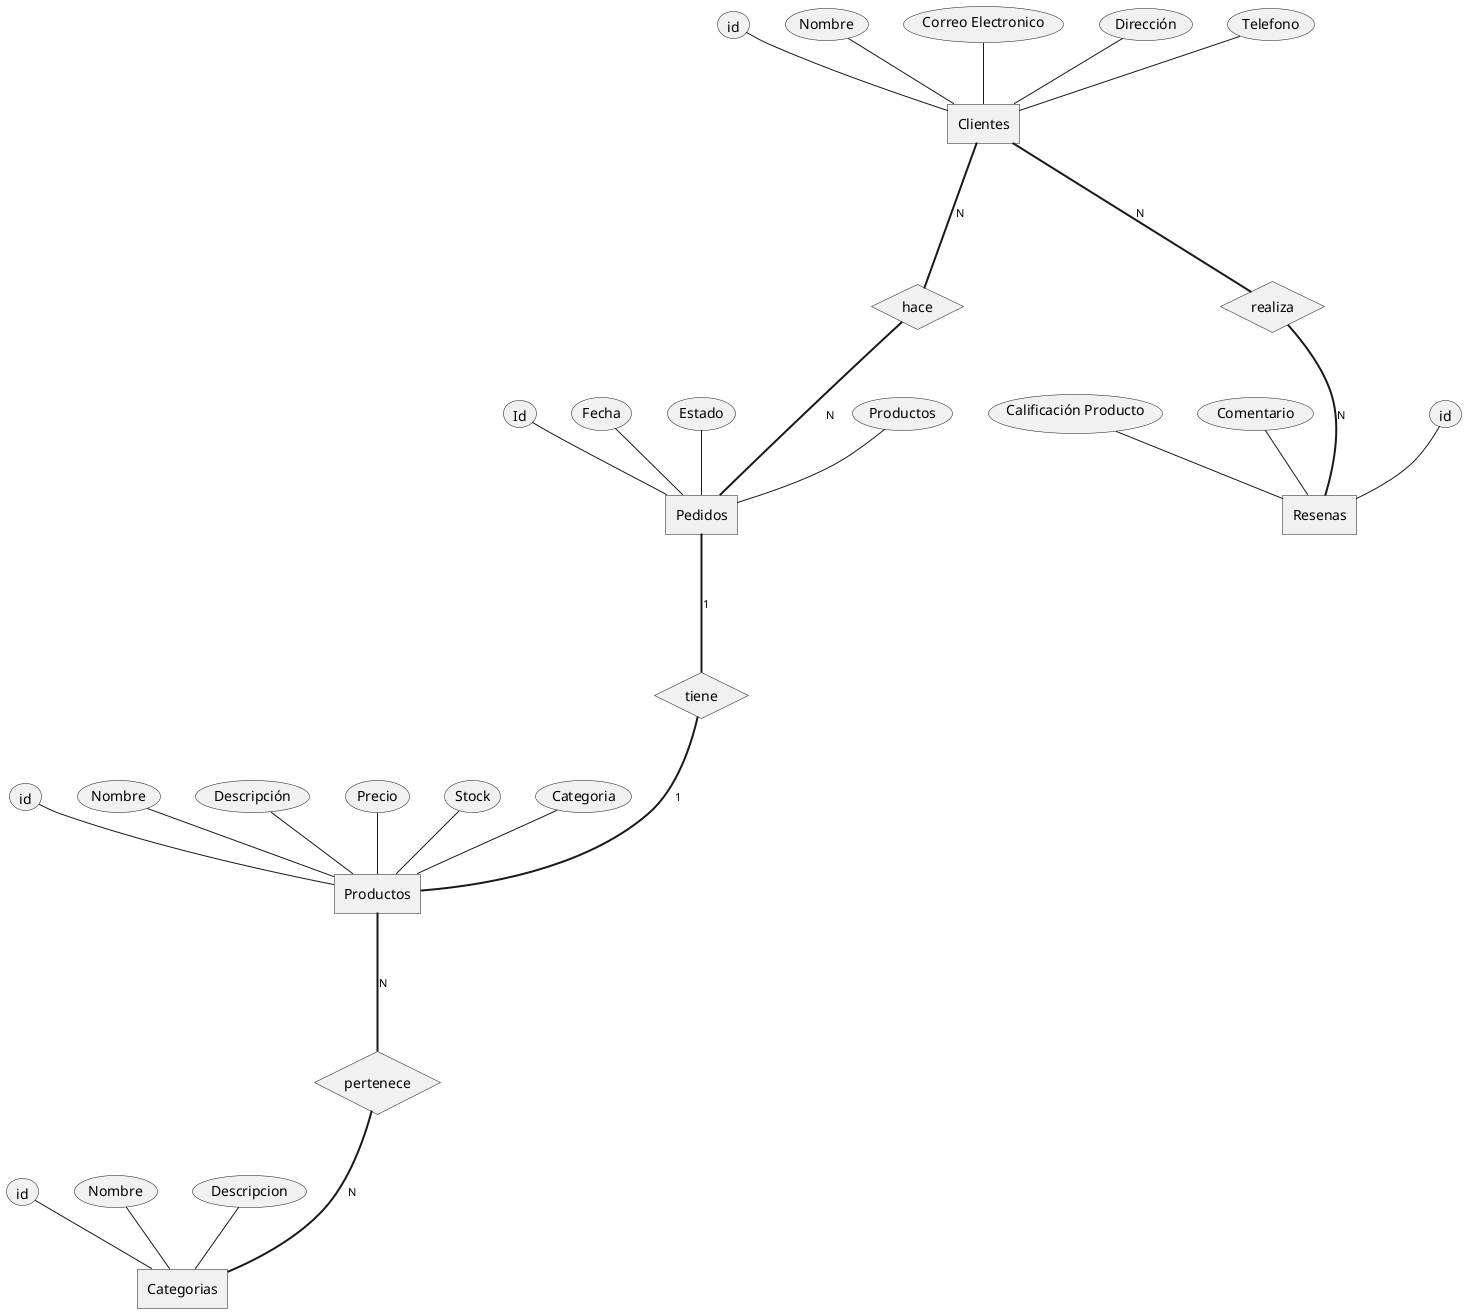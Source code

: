 @startchen

entity Productos {
  id
  Nombre
  Descripción
  Precio
  Stock
  Categoria
}

entity Clientes {
 id
 Nombre
 Correo Electronico
 Dirección
 Telefono
}

entity Pedidos {
  Id
  Fecha
  Estado
  Productos
}

entity Resenas {
  id
  Calificación Producto
  Comentario 
}

entity Categorias {
  id
  Nombre
  Descripcion

}



relationship tiene {

}

relationship hace {
}

relationship pertenece{
}

relationship realiza{
} 


Pedidos =1= tiene
tiene =1= Productos

Clientes =N= hace
hace =N= Pedidos

Productos =N= pertenece
pertenece =N= Categorias

Clientes =N= realiza
realiza =N= Resenas

@endchen